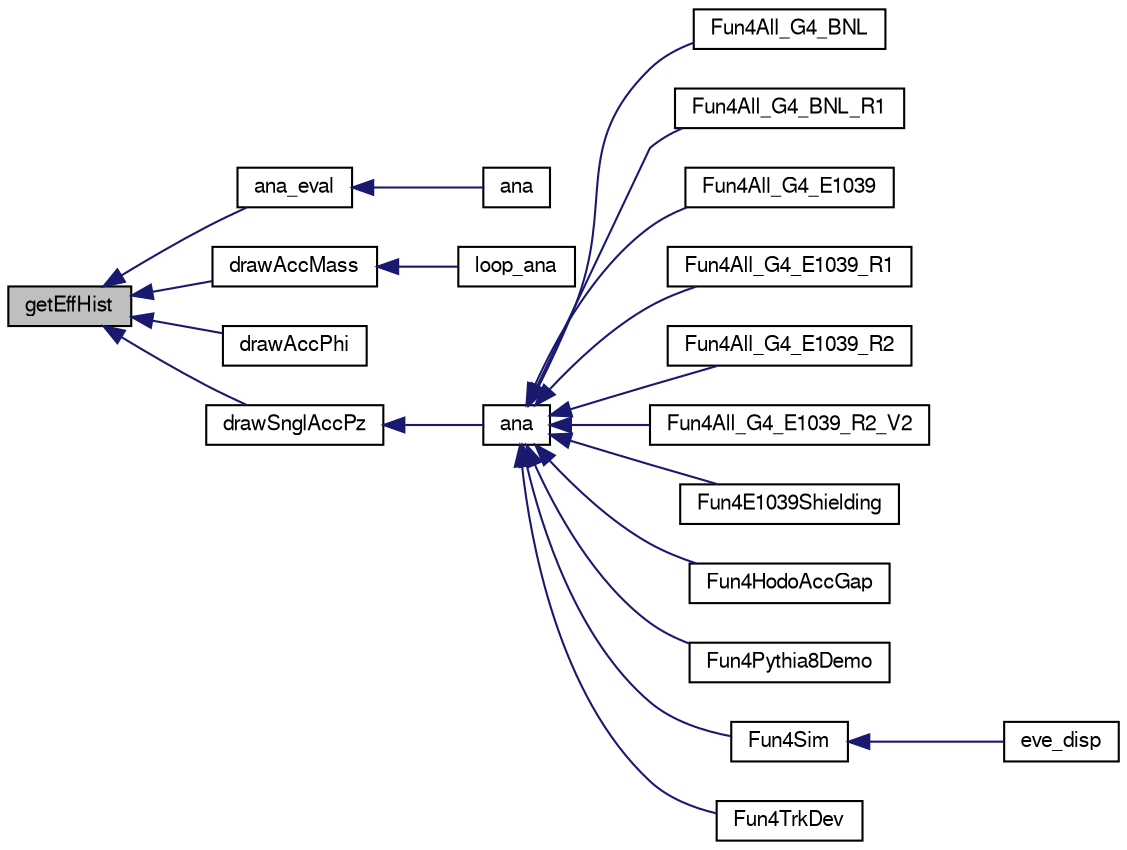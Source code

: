 digraph "getEffHist"
{
  bgcolor="transparent";
  edge [fontname="FreeSans",fontsize="10",labelfontname="FreeSans",labelfontsize="10"];
  node [fontname="FreeSans",fontsize="10",shape=record];
  rankdir="LR";
  Node1 [label="getEffHist",height=0.2,width=0.4,color="black", fillcolor="grey75", style="filled" fontcolor="black"];
  Node1 -> Node2 [dir="back",color="midnightblue",fontsize="10",style="solid",fontname="FreeSans"];
  Node2 [label="ana_eval",height=0.2,width=0.4,color="black",URL="$d2/d64/SimChainDev_2ana_8C.html#aab5364823f2b5397bed0ef032f2f9196"];
  Node2 -> Node3 [dir="back",color="midnightblue",fontsize="10",style="solid",fontname="FreeSans"];
  Node3 [label="ana",height=0.2,width=0.4,color="black",URL="$d2/d64/SimChainDev_2ana_8C.html#a24b637aefa84c667b63905e9be5a8f69"];
  Node1 -> Node4 [dir="back",color="midnightblue",fontsize="10",style="solid",fontname="FreeSans"];
  Node4 [label="drawAccMass",height=0.2,width=0.4,color="black",URL="$dd/d2a/loop__ana_8C.html#a803639b7a0a3daf890c0b9a57d11ee92"];
  Node4 -> Node5 [dir="back",color="midnightblue",fontsize="10",style="solid",fontname="FreeSans"];
  Node5 [label="loop_ana",height=0.2,width=0.4,color="black",URL="$dd/d2a/loop__ana_8C.html#a57fd4fbe7846a1003bda4845bb5aae4c"];
  Node1 -> Node6 [dir="back",color="midnightblue",fontsize="10",style="solid",fontname="FreeSans"];
  Node6 [label="drawAccPhi",height=0.2,width=0.4,color="black",URL="$d5/de9/E1039Shielding_2ana_8C.html#a3ba0128a44af3e91c67e20e94c653894"];
  Node1 -> Node7 [dir="back",color="midnightblue",fontsize="10",style="solid",fontname="FreeSans"];
  Node7 [label="drawSnglAccPz",height=0.2,width=0.4,color="black",URL="$d5/de9/E1039Shielding_2ana_8C.html#a4770f9752bd2f6c264c3a5f0e5f07bf3"];
  Node7 -> Node8 [dir="back",color="midnightblue",fontsize="10",style="solid",fontname="FreeSans"];
  Node8 [label="ana",height=0.2,width=0.4,color="black",URL="$d5/de9/E1039Shielding_2ana_8C.html#a24b637aefa84c667b63905e9be5a8f69"];
  Node8 -> Node9 [dir="back",color="midnightblue",fontsize="10",style="solid",fontname="FreeSans"];
  Node9 [label="Fun4All_G4_BNL",height=0.2,width=0.4,color="black",URL="$d9/de0/Fun4All__G4__BNL_8C.html#a62a558c2bb73d1be82a65b16f52ce2e0"];
  Node8 -> Node10 [dir="back",color="midnightblue",fontsize="10",style="solid",fontname="FreeSans"];
  Node10 [label="Fun4All_G4_BNL_R1",height=0.2,width=0.4,color="black",URL="$de/dad/Fun4All__G4__BNL__R1_8C.html#a361be596f3554cfa3d0fc26346c50c31"];
  Node8 -> Node11 [dir="back",color="midnightblue",fontsize="10",style="solid",fontname="FreeSans"];
  Node11 [label="Fun4All_G4_E1039",height=0.2,width=0.4,color="black",URL="$d1/d24/Fun4All__G4__E1039_8C.html#ad81863c21df83a735c57713bc9ec59b1"];
  Node8 -> Node12 [dir="back",color="midnightblue",fontsize="10",style="solid",fontname="FreeSans"];
  Node12 [label="Fun4All_G4_E1039_R1",height=0.2,width=0.4,color="black",URL="$de/d10/Fun4All__G4__E1039__R1_8C.html#aa484b834b55e3114dfd4cd82dcd11831"];
  Node8 -> Node13 [dir="back",color="midnightblue",fontsize="10",style="solid",fontname="FreeSans"];
  Node13 [label="Fun4All_G4_E1039_R2",height=0.2,width=0.4,color="black",URL="$df/d98/Fun4All__G4__E1039__R2_8C.html#a0cc5938b98723b2d5216049aad7edb01"];
  Node8 -> Node14 [dir="back",color="midnightblue",fontsize="10",style="solid",fontname="FreeSans"];
  Node14 [label="Fun4All_G4_E1039_R2_V2",height=0.2,width=0.4,color="black",URL="$d1/d91/Fun4All__G4__E1039__R2__V2_8C.html#a89f8b08cddafb17f4ba14e509a0ca1db"];
  Node8 -> Node15 [dir="back",color="midnightblue",fontsize="10",style="solid",fontname="FreeSans"];
  Node15 [label="Fun4E1039Shielding",height=0.2,width=0.4,color="black",URL="$d2/d24/Fun4E1039Shielding_8C.html#a42592782dd55d6e219305ff678a00dc2"];
  Node8 -> Node16 [dir="back",color="midnightblue",fontsize="10",style="solid",fontname="FreeSans"];
  Node16 [label="Fun4HodoAccGap",height=0.2,width=0.4,color="black",URL="$d6/d6a/Fun4HodoAccGap_8C.html#a7aaa0687f144d5e7b417d7e9ac5f36da"];
  Node8 -> Node17 [dir="back",color="midnightblue",fontsize="10",style="solid",fontname="FreeSans"];
  Node17 [label="Fun4Pythia8Demo",height=0.2,width=0.4,color="black",URL="$de/d66/Fun4Pythia8Demo_8C.html#a6a06be36766511c5ad76013c9cbfe5b5"];
  Node8 -> Node18 [dir="back",color="midnightblue",fontsize="10",style="solid",fontname="FreeSans"];
  Node18 [label="Fun4Sim",height=0.2,width=0.4,color="black",URL="$d7/d65/e1039-core_2macros_2Fun4Sim_8C.html#a5e9276116ae0064f58b288a1e0e4e3db"];
  Node18 -> Node19 [dir="back",color="midnightblue",fontsize="10",style="solid",fontname="FreeSans"];
  Node19 [label="eve_disp",height=0.2,width=0.4,color="black",URL="$d2/d96/eve__disp_8C.html#abeb034dea489ef1866373d2464ec5721"];
  Node8 -> Node20 [dir="back",color="midnightblue",fontsize="10",style="solid",fontname="FreeSans"];
  Node20 [label="Fun4TrkDev",height=0.2,width=0.4,color="black",URL="$d2/d3a/Fun4TrkDev_8C.html#abd98cf50196a6ad7cb2289d1f0442b73"];
}
